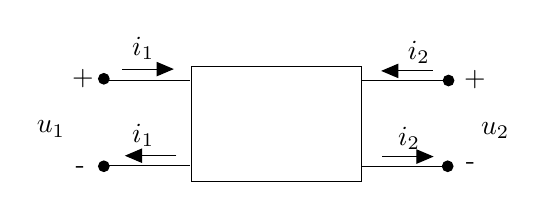 \begin{tikzpicture}[y=-1cm]
\sf
\path (6.056,6.467) node[text=black,anchor=base west] {$u_2$};
\path (6.1,5.856) node[text=black,anchor=base] {+};
\path (6.044,6.911) node[text=black,anchor=base] {-};
\path (5.267,6.6) node[text=black,anchor=base] {$i_2$};
\path (5.389,5.511) node[text=black,anchor=base] {$i_2$};
\path (1.022,6.444) node[text=black,anchor=base east] {$u_1$};
\path (1.089,6.956) node[text=black,anchor=base] {-};
\path (1.122,5.844) node[text=black,anchor=base] {+};
\path (1.889,5.456) node[text=black,anchor=base] {$i_1$};
\path (1.889,6.567) node[text=black,anchor=base] {$i_1$};
\draw[arrows=-triangle 45,black] (4.922,6.744) -- (5.578,6.744);
\draw[arrows=-triangle 45,black] (5.567,5.656) -- (4.911,5.656);
\draw[black] (4.667,5.778) -- (5.749,5.778);
\draw[black] (4.656,6.867) -- (5.738,6.867);
\draw[arrows=-triangle 45,black] (1.622,5.633) -- (2.278,5.633);
\draw[arrows=-triangle 45,black] (2.311,6.733) -- (1.656,6.733);
\draw[black] (1.407,5.778) -- (2.489,5.778);
\draw[black] (1.407,6.856) -- (2.489,6.856);
\draw[black] (2.5,5.6) rectangle (4.658,7.056);
\filldraw[black] (5.756,6.867) ellipse (0.067cm and 0.067cm);
\filldraw[black] (5.767,5.778) ellipse (0.067cm and 0.067cm);
\filldraw[black] (1.389,6.867) ellipse (0.067cm and 0.067cm);
\filldraw[black] (1.389,5.756) ellipse (0.067cm and 0.067cm);

\end{tikzpicture}%

%% Configure (x)emacs for this file ...
%% Local Variables:
%% mode: latex
%% End: